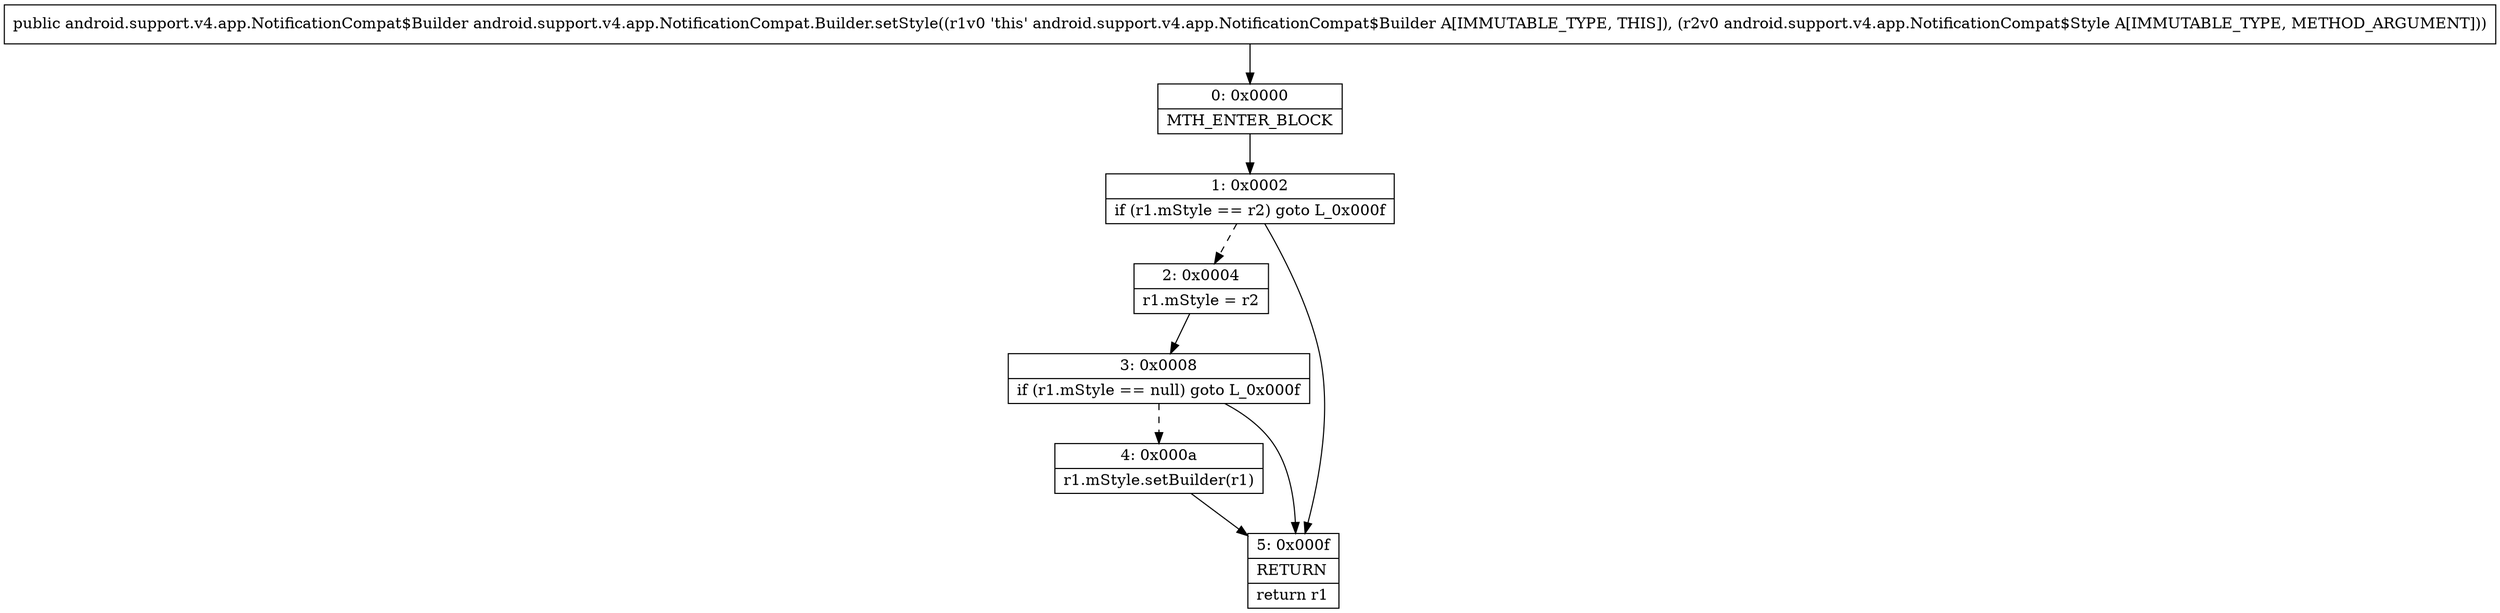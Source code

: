digraph "CFG forandroid.support.v4.app.NotificationCompat.Builder.setStyle(Landroid\/support\/v4\/app\/NotificationCompat$Style;)Landroid\/support\/v4\/app\/NotificationCompat$Builder;" {
Node_0 [shape=record,label="{0\:\ 0x0000|MTH_ENTER_BLOCK\l}"];
Node_1 [shape=record,label="{1\:\ 0x0002|if (r1.mStyle == r2) goto L_0x000f\l}"];
Node_2 [shape=record,label="{2\:\ 0x0004|r1.mStyle = r2\l}"];
Node_3 [shape=record,label="{3\:\ 0x0008|if (r1.mStyle == null) goto L_0x000f\l}"];
Node_4 [shape=record,label="{4\:\ 0x000a|r1.mStyle.setBuilder(r1)\l}"];
Node_5 [shape=record,label="{5\:\ 0x000f|RETURN\l|return r1\l}"];
MethodNode[shape=record,label="{public android.support.v4.app.NotificationCompat$Builder android.support.v4.app.NotificationCompat.Builder.setStyle((r1v0 'this' android.support.v4.app.NotificationCompat$Builder A[IMMUTABLE_TYPE, THIS]), (r2v0 android.support.v4.app.NotificationCompat$Style A[IMMUTABLE_TYPE, METHOD_ARGUMENT])) }"];
MethodNode -> Node_0;
Node_0 -> Node_1;
Node_1 -> Node_2[style=dashed];
Node_1 -> Node_5;
Node_2 -> Node_3;
Node_3 -> Node_4[style=dashed];
Node_3 -> Node_5;
Node_4 -> Node_5;
}

